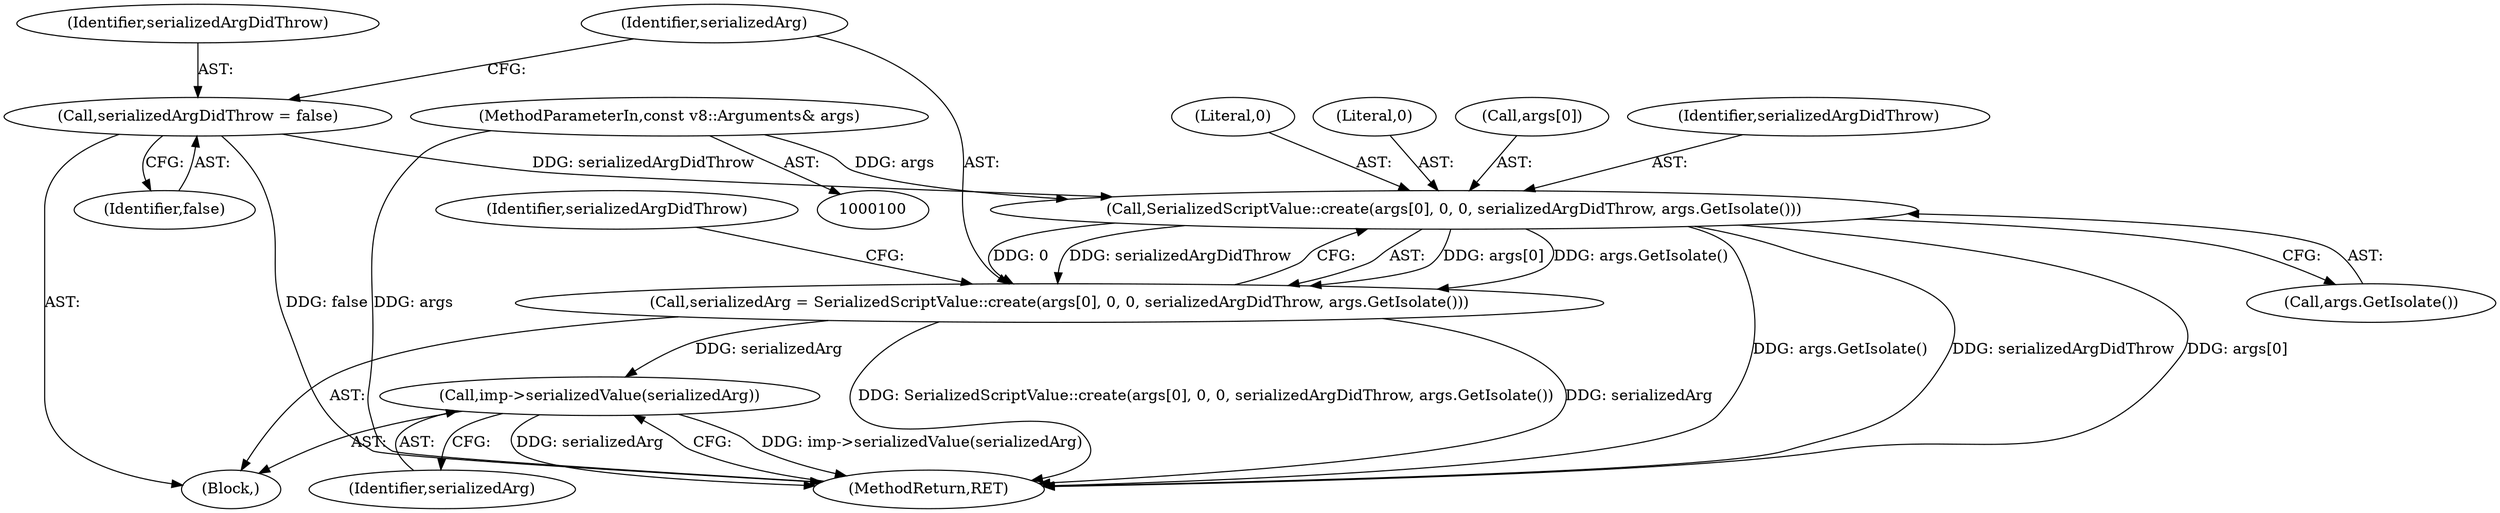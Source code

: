 digraph "0_Chrome_e9372a1bfd3588a80fcf49aa07321f0971dd6091_38@API" {
"1000124" [label="(Call,SerializedScriptValue::create(args[0], 0, 0, serializedArgDidThrow, args.GetIsolate()))"];
"1000101" [label="(MethodParameterIn,const v8::Arguments& args)"];
"1000118" [label="(Call,serializedArgDidThrow = false)"];
"1000122" [label="(Call,serializedArg = SerializedScriptValue::create(args[0], 0, 0, serializedArgDidThrow, args.GetIsolate()))"];
"1000136" [label="(Call,imp->serializedValue(serializedArg))"];
"1000122" [label="(Call,serializedArg = SerializedScriptValue::create(args[0], 0, 0, serializedArgDidThrow, args.GetIsolate()))"];
"1000128" [label="(Literal,0)"];
"1000125" [label="(Call,args[0])"];
"1000101" [label="(MethodParameterIn,const v8::Arguments& args)"];
"1000131" [label="(Call,args.GetIsolate())"];
"1000138" [label="(MethodReturn,RET)"];
"1000120" [label="(Identifier,false)"];
"1000123" [label="(Identifier,serializedArg)"];
"1000133" [label="(Identifier,serializedArgDidThrow)"];
"1000130" [label="(Identifier,serializedArgDidThrow)"];
"1000124" [label="(Call,SerializedScriptValue::create(args[0], 0, 0, serializedArgDidThrow, args.GetIsolate()))"];
"1000129" [label="(Literal,0)"];
"1000136" [label="(Call,imp->serializedValue(serializedArg))"];
"1000102" [label="(Block,)"];
"1000137" [label="(Identifier,serializedArg)"];
"1000118" [label="(Call,serializedArgDidThrow = false)"];
"1000119" [label="(Identifier,serializedArgDidThrow)"];
"1000124" -> "1000122"  [label="AST: "];
"1000124" -> "1000131"  [label="CFG: "];
"1000125" -> "1000124"  [label="AST: "];
"1000128" -> "1000124"  [label="AST: "];
"1000129" -> "1000124"  [label="AST: "];
"1000130" -> "1000124"  [label="AST: "];
"1000131" -> "1000124"  [label="AST: "];
"1000122" -> "1000124"  [label="CFG: "];
"1000124" -> "1000138"  [label="DDG: serializedArgDidThrow"];
"1000124" -> "1000138"  [label="DDG: args[0]"];
"1000124" -> "1000138"  [label="DDG: args.GetIsolate()"];
"1000124" -> "1000122"  [label="DDG: args[0]"];
"1000124" -> "1000122"  [label="DDG: args.GetIsolate()"];
"1000124" -> "1000122"  [label="DDG: 0"];
"1000124" -> "1000122"  [label="DDG: serializedArgDidThrow"];
"1000101" -> "1000124"  [label="DDG: args"];
"1000118" -> "1000124"  [label="DDG: serializedArgDidThrow"];
"1000101" -> "1000100"  [label="AST: "];
"1000101" -> "1000138"  [label="DDG: args"];
"1000118" -> "1000102"  [label="AST: "];
"1000118" -> "1000120"  [label="CFG: "];
"1000119" -> "1000118"  [label="AST: "];
"1000120" -> "1000118"  [label="AST: "];
"1000123" -> "1000118"  [label="CFG: "];
"1000118" -> "1000138"  [label="DDG: false"];
"1000122" -> "1000102"  [label="AST: "];
"1000123" -> "1000122"  [label="AST: "];
"1000133" -> "1000122"  [label="CFG: "];
"1000122" -> "1000138"  [label="DDG: serializedArg"];
"1000122" -> "1000138"  [label="DDG: SerializedScriptValue::create(args[0], 0, 0, serializedArgDidThrow, args.GetIsolate())"];
"1000122" -> "1000136"  [label="DDG: serializedArg"];
"1000136" -> "1000102"  [label="AST: "];
"1000136" -> "1000137"  [label="CFG: "];
"1000137" -> "1000136"  [label="AST: "];
"1000138" -> "1000136"  [label="CFG: "];
"1000136" -> "1000138"  [label="DDG: imp->serializedValue(serializedArg)"];
"1000136" -> "1000138"  [label="DDG: serializedArg"];
}
